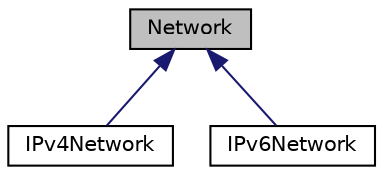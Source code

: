 digraph "Network"
{
 // LATEX_PDF_SIZE
  edge [fontname="Helvetica",fontsize="10",labelfontname="Helvetica",labelfontsize="10"];
  node [fontname="Helvetica",fontsize="10",shape=record];
  Node1 [label="Network",height=0.2,width=0.4,color="black", fillcolor="grey75", style="filled", fontcolor="black",tooltip="Abstract base class representing a Network."];
  Node1 -> Node2 [dir="back",color="midnightblue",fontsize="10",style="solid",fontname="Helvetica"];
  Node2 [label="IPv4Network",height=0.2,width=0.4,color="black", fillcolor="white", style="filled",URL="$classIPv4Network.html",tooltip="Represents an IPv4 network."];
  Node1 -> Node3 [dir="back",color="midnightblue",fontsize="10",style="solid",fontname="Helvetica"];
  Node3 [label="IPv6Network",height=0.2,width=0.4,color="black", fillcolor="white", style="filled",URL="$classIPv6Network.html",tooltip="Represents an IPv6 network."];
}
